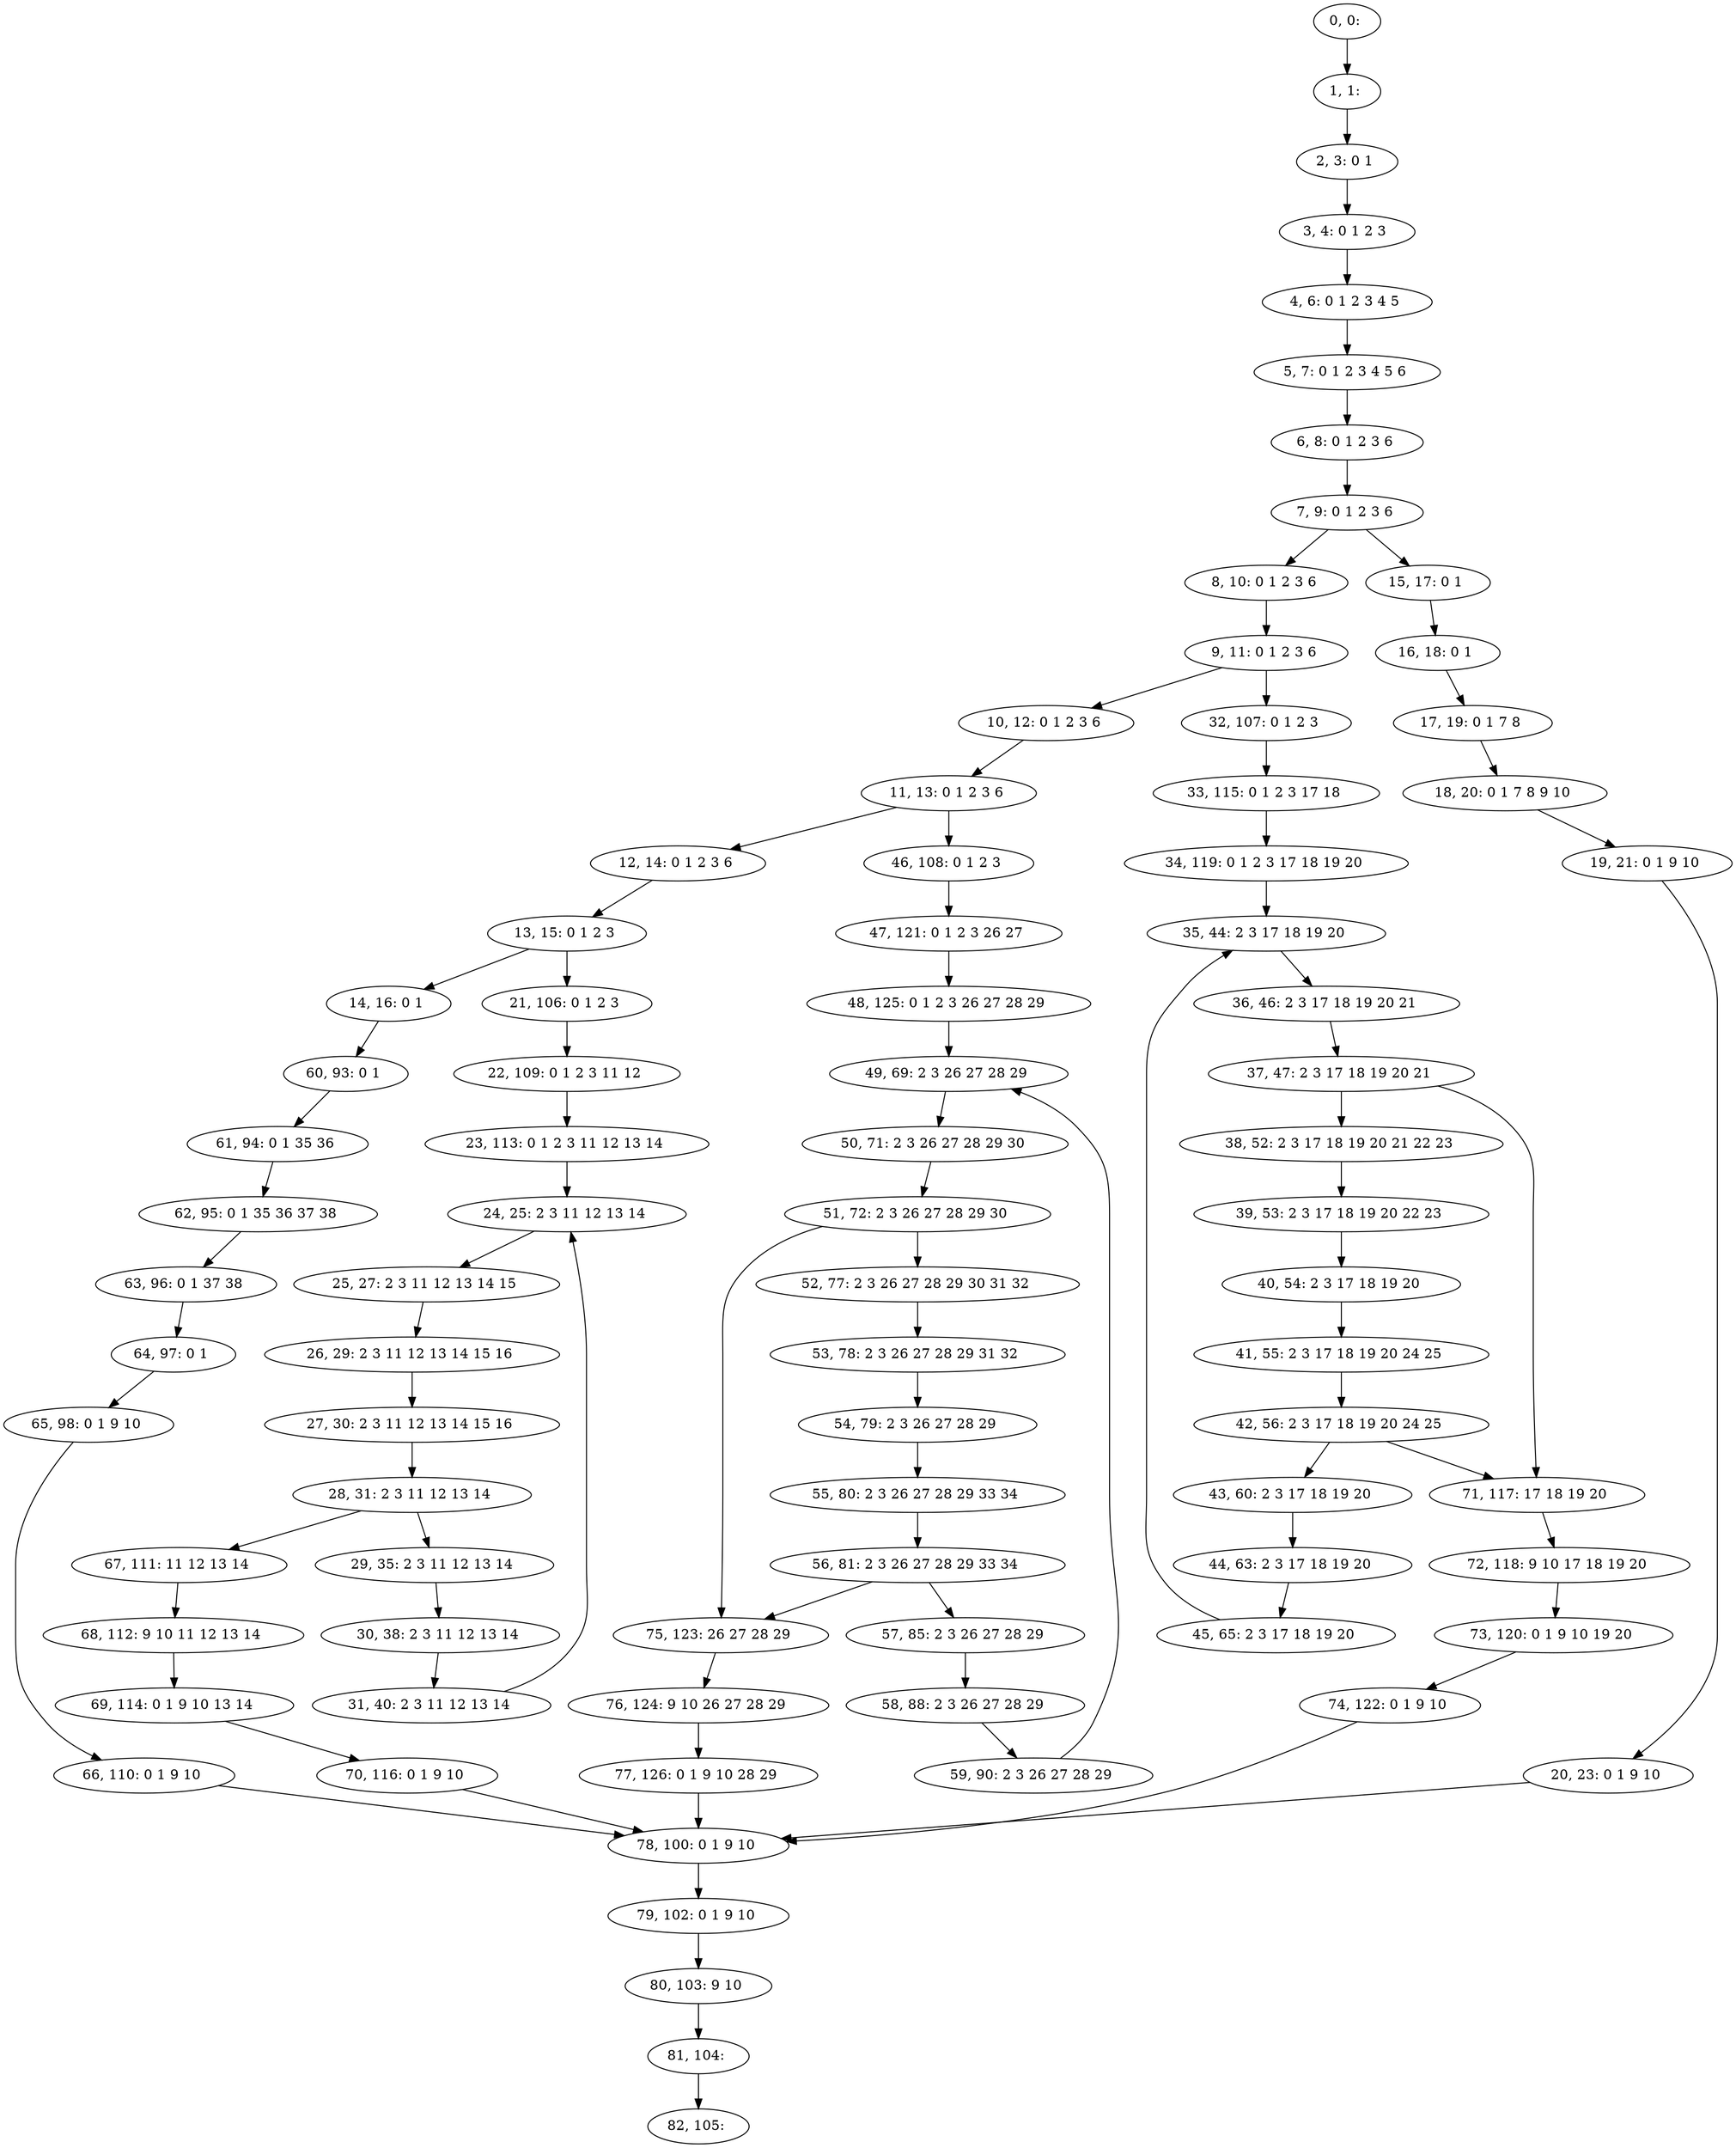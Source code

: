 digraph G {
0[label="0, 0: "];
1[label="1, 1: "];
2[label="2, 3: 0 1 "];
3[label="3, 4: 0 1 2 3 "];
4[label="4, 6: 0 1 2 3 4 5 "];
5[label="5, 7: 0 1 2 3 4 5 6 "];
6[label="6, 8: 0 1 2 3 6 "];
7[label="7, 9: 0 1 2 3 6 "];
8[label="8, 10: 0 1 2 3 6 "];
9[label="9, 11: 0 1 2 3 6 "];
10[label="10, 12: 0 1 2 3 6 "];
11[label="11, 13: 0 1 2 3 6 "];
12[label="12, 14: 0 1 2 3 6 "];
13[label="13, 15: 0 1 2 3 "];
14[label="14, 16: 0 1 "];
15[label="15, 17: 0 1 "];
16[label="16, 18: 0 1 "];
17[label="17, 19: 0 1 7 8 "];
18[label="18, 20: 0 1 7 8 9 10 "];
19[label="19, 21: 0 1 9 10 "];
20[label="20, 23: 0 1 9 10 "];
21[label="21, 106: 0 1 2 3 "];
22[label="22, 109: 0 1 2 3 11 12 "];
23[label="23, 113: 0 1 2 3 11 12 13 14 "];
24[label="24, 25: 2 3 11 12 13 14 "];
25[label="25, 27: 2 3 11 12 13 14 15 "];
26[label="26, 29: 2 3 11 12 13 14 15 16 "];
27[label="27, 30: 2 3 11 12 13 14 15 16 "];
28[label="28, 31: 2 3 11 12 13 14 "];
29[label="29, 35: 2 3 11 12 13 14 "];
30[label="30, 38: 2 3 11 12 13 14 "];
31[label="31, 40: 2 3 11 12 13 14 "];
32[label="32, 107: 0 1 2 3 "];
33[label="33, 115: 0 1 2 3 17 18 "];
34[label="34, 119: 0 1 2 3 17 18 19 20 "];
35[label="35, 44: 2 3 17 18 19 20 "];
36[label="36, 46: 2 3 17 18 19 20 21 "];
37[label="37, 47: 2 3 17 18 19 20 21 "];
38[label="38, 52: 2 3 17 18 19 20 21 22 23 "];
39[label="39, 53: 2 3 17 18 19 20 22 23 "];
40[label="40, 54: 2 3 17 18 19 20 "];
41[label="41, 55: 2 3 17 18 19 20 24 25 "];
42[label="42, 56: 2 3 17 18 19 20 24 25 "];
43[label="43, 60: 2 3 17 18 19 20 "];
44[label="44, 63: 2 3 17 18 19 20 "];
45[label="45, 65: 2 3 17 18 19 20 "];
46[label="46, 108: 0 1 2 3 "];
47[label="47, 121: 0 1 2 3 26 27 "];
48[label="48, 125: 0 1 2 3 26 27 28 29 "];
49[label="49, 69: 2 3 26 27 28 29 "];
50[label="50, 71: 2 3 26 27 28 29 30 "];
51[label="51, 72: 2 3 26 27 28 29 30 "];
52[label="52, 77: 2 3 26 27 28 29 30 31 32 "];
53[label="53, 78: 2 3 26 27 28 29 31 32 "];
54[label="54, 79: 2 3 26 27 28 29 "];
55[label="55, 80: 2 3 26 27 28 29 33 34 "];
56[label="56, 81: 2 3 26 27 28 29 33 34 "];
57[label="57, 85: 2 3 26 27 28 29 "];
58[label="58, 88: 2 3 26 27 28 29 "];
59[label="59, 90: 2 3 26 27 28 29 "];
60[label="60, 93: 0 1 "];
61[label="61, 94: 0 1 35 36 "];
62[label="62, 95: 0 1 35 36 37 38 "];
63[label="63, 96: 0 1 37 38 "];
64[label="64, 97: 0 1 "];
65[label="65, 98: 0 1 9 10 "];
66[label="66, 110: 0 1 9 10 "];
67[label="67, 111: 11 12 13 14 "];
68[label="68, 112: 9 10 11 12 13 14 "];
69[label="69, 114: 0 1 9 10 13 14 "];
70[label="70, 116: 0 1 9 10 "];
71[label="71, 117: 17 18 19 20 "];
72[label="72, 118: 9 10 17 18 19 20 "];
73[label="73, 120: 0 1 9 10 19 20 "];
74[label="74, 122: 0 1 9 10 "];
75[label="75, 123: 26 27 28 29 "];
76[label="76, 124: 9 10 26 27 28 29 "];
77[label="77, 126: 0 1 9 10 28 29 "];
78[label="78, 100: 0 1 9 10 "];
79[label="79, 102: 0 1 9 10 "];
80[label="80, 103: 9 10 "];
81[label="81, 104: "];
82[label="82, 105: "];
0->1 ;
1->2 ;
2->3 ;
3->4 ;
4->5 ;
5->6 ;
6->7 ;
7->8 ;
7->15 ;
8->9 ;
9->10 ;
9->32 ;
10->11 ;
11->12 ;
11->46 ;
12->13 ;
13->14 ;
13->21 ;
14->60 ;
15->16 ;
16->17 ;
17->18 ;
18->19 ;
19->20 ;
20->78 ;
21->22 ;
22->23 ;
23->24 ;
24->25 ;
25->26 ;
26->27 ;
27->28 ;
28->29 ;
28->67 ;
29->30 ;
30->31 ;
31->24 ;
32->33 ;
33->34 ;
34->35 ;
35->36 ;
36->37 ;
37->38 ;
37->71 ;
38->39 ;
39->40 ;
40->41 ;
41->42 ;
42->43 ;
42->71 ;
43->44 ;
44->45 ;
45->35 ;
46->47 ;
47->48 ;
48->49 ;
49->50 ;
50->51 ;
51->52 ;
51->75 ;
52->53 ;
53->54 ;
54->55 ;
55->56 ;
56->57 ;
56->75 ;
57->58 ;
58->59 ;
59->49 ;
60->61 ;
61->62 ;
62->63 ;
63->64 ;
64->65 ;
65->66 ;
66->78 ;
67->68 ;
68->69 ;
69->70 ;
70->78 ;
71->72 ;
72->73 ;
73->74 ;
74->78 ;
75->76 ;
76->77 ;
77->78 ;
78->79 ;
79->80 ;
80->81 ;
81->82 ;
}
